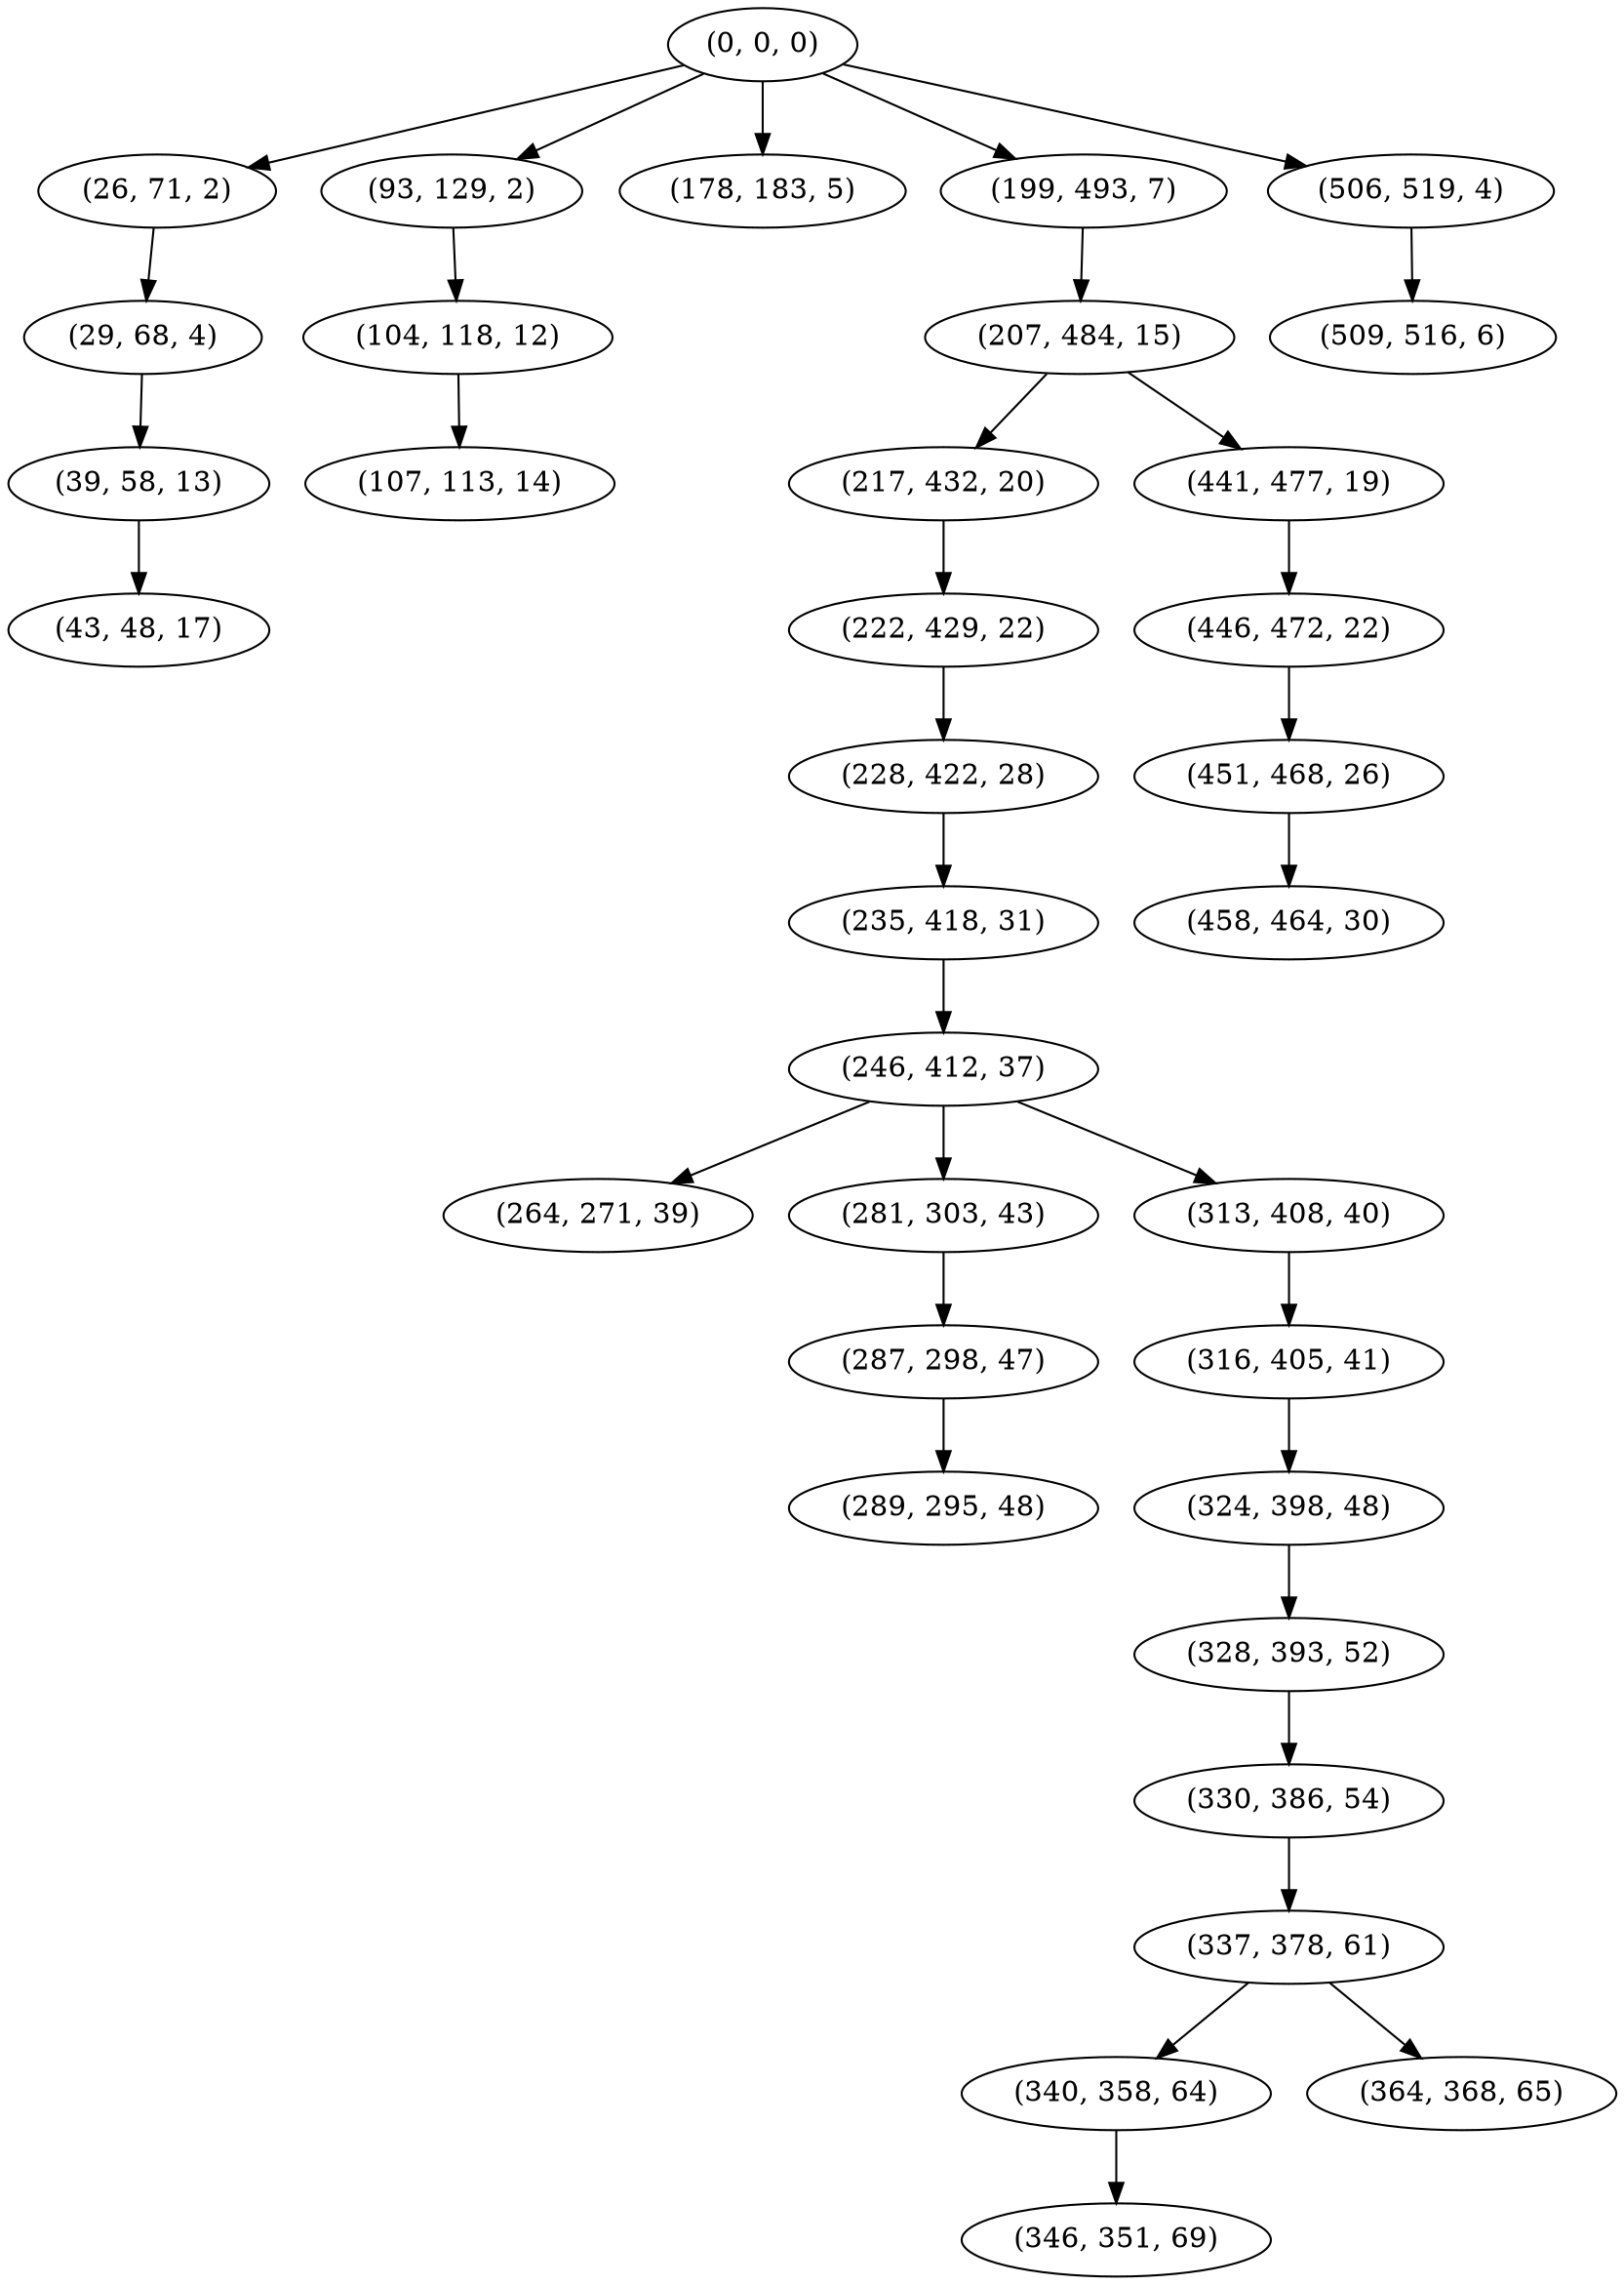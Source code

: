 digraph tree {
    "(0, 0, 0)";
    "(26, 71, 2)";
    "(29, 68, 4)";
    "(39, 58, 13)";
    "(43, 48, 17)";
    "(93, 129, 2)";
    "(104, 118, 12)";
    "(107, 113, 14)";
    "(178, 183, 5)";
    "(199, 493, 7)";
    "(207, 484, 15)";
    "(217, 432, 20)";
    "(222, 429, 22)";
    "(228, 422, 28)";
    "(235, 418, 31)";
    "(246, 412, 37)";
    "(264, 271, 39)";
    "(281, 303, 43)";
    "(287, 298, 47)";
    "(289, 295, 48)";
    "(313, 408, 40)";
    "(316, 405, 41)";
    "(324, 398, 48)";
    "(328, 393, 52)";
    "(330, 386, 54)";
    "(337, 378, 61)";
    "(340, 358, 64)";
    "(346, 351, 69)";
    "(364, 368, 65)";
    "(441, 477, 19)";
    "(446, 472, 22)";
    "(451, 468, 26)";
    "(458, 464, 30)";
    "(506, 519, 4)";
    "(509, 516, 6)";
    "(0, 0, 0)" -> "(26, 71, 2)";
    "(0, 0, 0)" -> "(93, 129, 2)";
    "(0, 0, 0)" -> "(178, 183, 5)";
    "(0, 0, 0)" -> "(199, 493, 7)";
    "(0, 0, 0)" -> "(506, 519, 4)";
    "(26, 71, 2)" -> "(29, 68, 4)";
    "(29, 68, 4)" -> "(39, 58, 13)";
    "(39, 58, 13)" -> "(43, 48, 17)";
    "(93, 129, 2)" -> "(104, 118, 12)";
    "(104, 118, 12)" -> "(107, 113, 14)";
    "(199, 493, 7)" -> "(207, 484, 15)";
    "(207, 484, 15)" -> "(217, 432, 20)";
    "(207, 484, 15)" -> "(441, 477, 19)";
    "(217, 432, 20)" -> "(222, 429, 22)";
    "(222, 429, 22)" -> "(228, 422, 28)";
    "(228, 422, 28)" -> "(235, 418, 31)";
    "(235, 418, 31)" -> "(246, 412, 37)";
    "(246, 412, 37)" -> "(264, 271, 39)";
    "(246, 412, 37)" -> "(281, 303, 43)";
    "(246, 412, 37)" -> "(313, 408, 40)";
    "(281, 303, 43)" -> "(287, 298, 47)";
    "(287, 298, 47)" -> "(289, 295, 48)";
    "(313, 408, 40)" -> "(316, 405, 41)";
    "(316, 405, 41)" -> "(324, 398, 48)";
    "(324, 398, 48)" -> "(328, 393, 52)";
    "(328, 393, 52)" -> "(330, 386, 54)";
    "(330, 386, 54)" -> "(337, 378, 61)";
    "(337, 378, 61)" -> "(340, 358, 64)";
    "(337, 378, 61)" -> "(364, 368, 65)";
    "(340, 358, 64)" -> "(346, 351, 69)";
    "(441, 477, 19)" -> "(446, 472, 22)";
    "(446, 472, 22)" -> "(451, 468, 26)";
    "(451, 468, 26)" -> "(458, 464, 30)";
    "(506, 519, 4)" -> "(509, 516, 6)";
}
